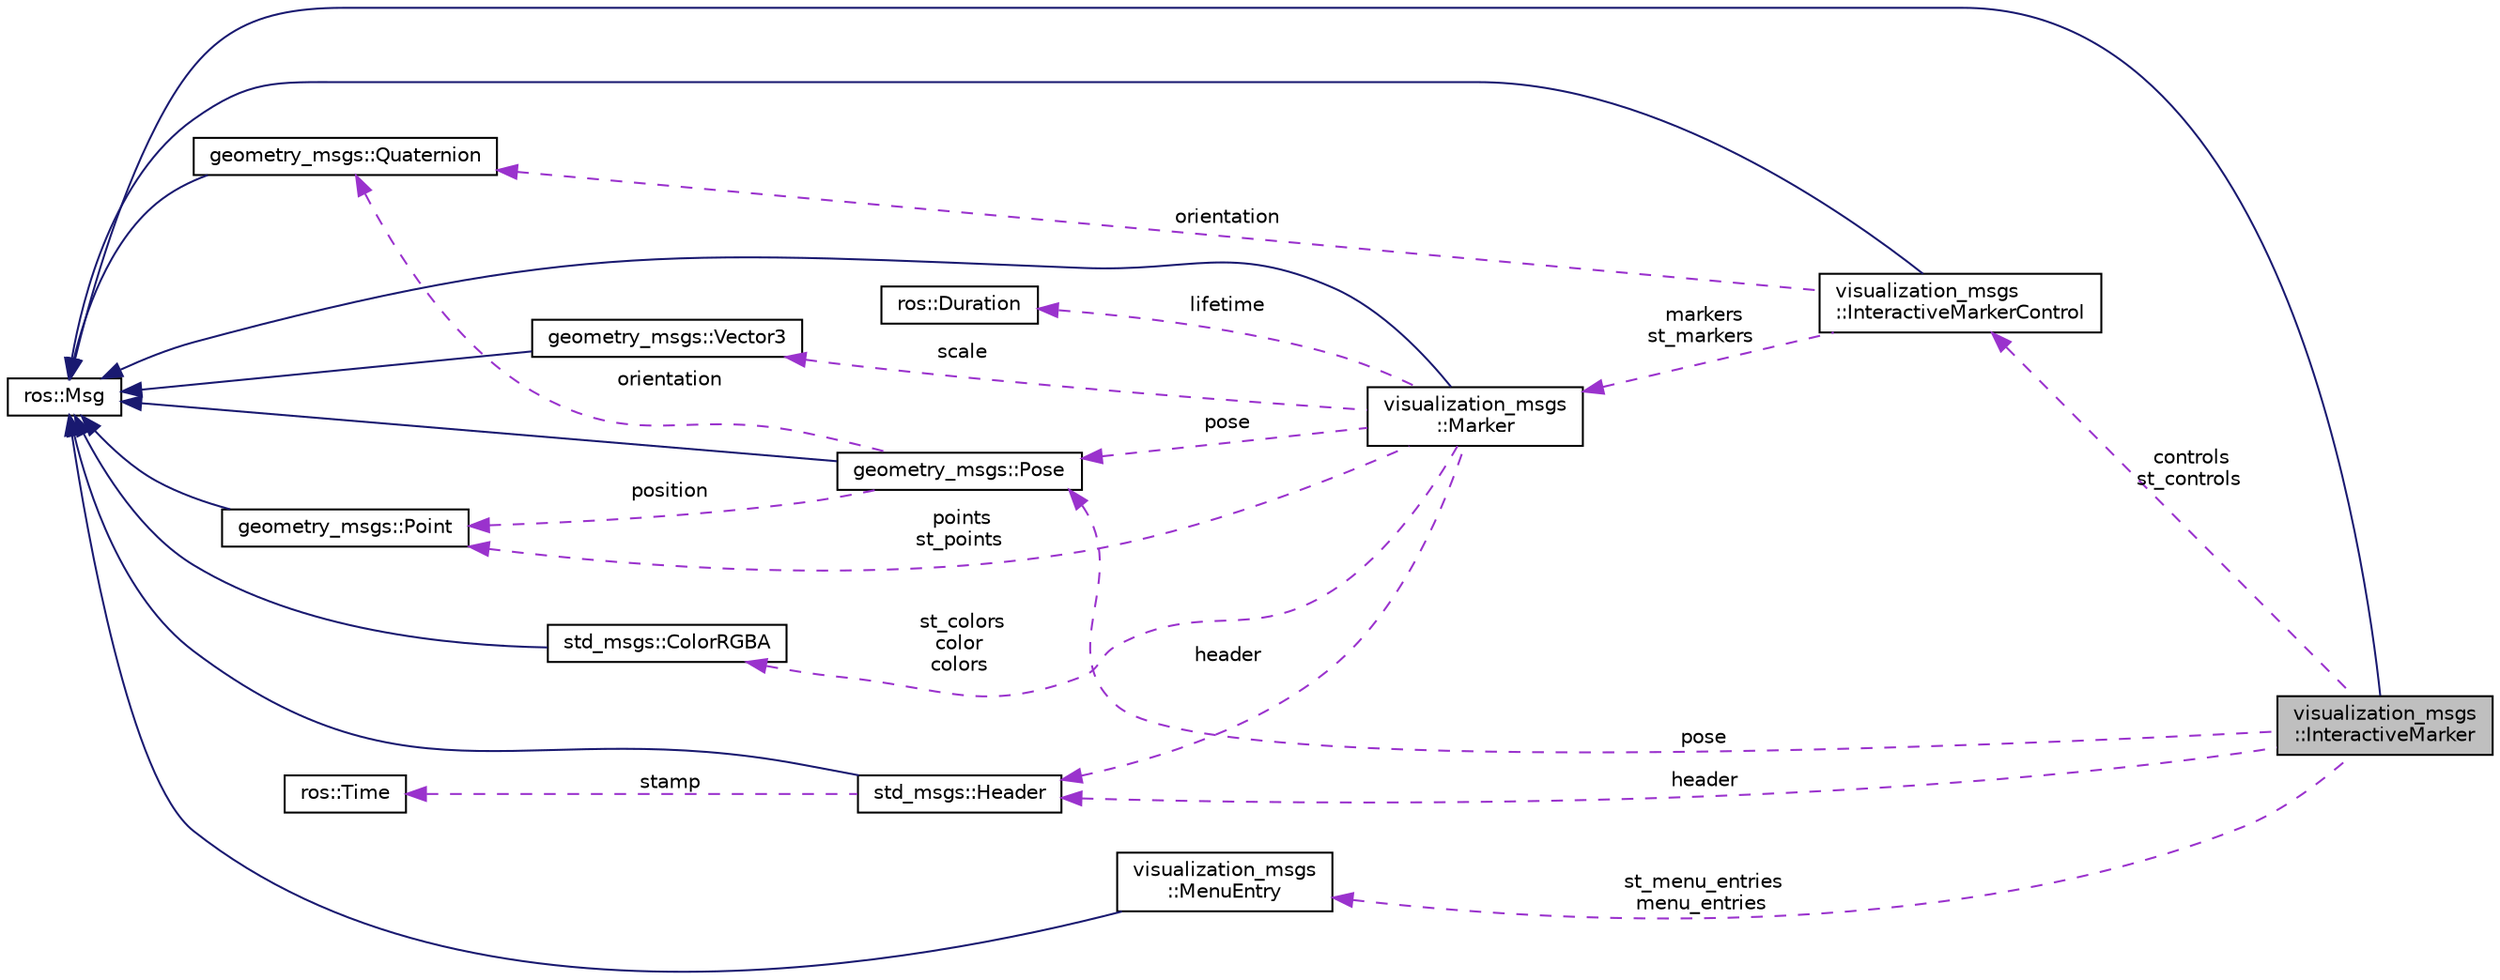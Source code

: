 digraph "visualization_msgs::InteractiveMarker"
{
  edge [fontname="Helvetica",fontsize="10",labelfontname="Helvetica",labelfontsize="10"];
  node [fontname="Helvetica",fontsize="10",shape=record];
  rankdir="LR";
  Node1 [label="visualization_msgs\l::InteractiveMarker",height=0.2,width=0.4,color="black", fillcolor="grey75", style="filled" fontcolor="black"];
  Node2 -> Node1 [dir="back",color="midnightblue",fontsize="10",style="solid",fontname="Helvetica"];
  Node2 [label="ros::Msg",height=0.2,width=0.4,color="black", fillcolor="white", style="filled",URL="$classros_1_1_msg.html"];
  Node3 -> Node1 [dir="back",color="darkorchid3",fontsize="10",style="dashed",label=" controls\nst_controls" ,fontname="Helvetica"];
  Node3 [label="visualization_msgs\l::InteractiveMarkerControl",height=0.2,width=0.4,color="black", fillcolor="white", style="filled",URL="$classvisualization__msgs_1_1_interactive_marker_control.html"];
  Node2 -> Node3 [dir="back",color="midnightblue",fontsize="10",style="solid",fontname="Helvetica"];
  Node4 -> Node3 [dir="back",color="darkorchid3",fontsize="10",style="dashed",label=" orientation" ,fontname="Helvetica"];
  Node4 [label="geometry_msgs::Quaternion",height=0.2,width=0.4,color="black", fillcolor="white", style="filled",URL="$classgeometry__msgs_1_1_quaternion.html"];
  Node2 -> Node4 [dir="back",color="midnightblue",fontsize="10",style="solid",fontname="Helvetica"];
  Node5 -> Node3 [dir="back",color="darkorchid3",fontsize="10",style="dashed",label=" markers\nst_markers" ,fontname="Helvetica"];
  Node5 [label="visualization_msgs\l::Marker",height=0.2,width=0.4,color="black", fillcolor="white", style="filled",URL="$classvisualization__msgs_1_1_marker.html"];
  Node2 -> Node5 [dir="back",color="midnightblue",fontsize="10",style="solid",fontname="Helvetica"];
  Node6 -> Node5 [dir="back",color="darkorchid3",fontsize="10",style="dashed",label=" lifetime" ,fontname="Helvetica"];
  Node6 [label="ros::Duration",height=0.2,width=0.4,color="black", fillcolor="white", style="filled",URL="$classros_1_1_duration.html"];
  Node7 -> Node5 [dir="back",color="darkorchid3",fontsize="10",style="dashed",label=" scale" ,fontname="Helvetica"];
  Node7 [label="geometry_msgs::Vector3",height=0.2,width=0.4,color="black", fillcolor="white", style="filled",URL="$classgeometry__msgs_1_1_vector3.html"];
  Node2 -> Node7 [dir="back",color="midnightblue",fontsize="10",style="solid",fontname="Helvetica"];
  Node8 -> Node5 [dir="back",color="darkorchid3",fontsize="10",style="dashed",label=" pose" ,fontname="Helvetica"];
  Node8 [label="geometry_msgs::Pose",height=0.2,width=0.4,color="black", fillcolor="white", style="filled",URL="$classgeometry__msgs_1_1_pose.html"];
  Node2 -> Node8 [dir="back",color="midnightblue",fontsize="10",style="solid",fontname="Helvetica"];
  Node4 -> Node8 [dir="back",color="darkorchid3",fontsize="10",style="dashed",label=" orientation" ,fontname="Helvetica"];
  Node9 -> Node8 [dir="back",color="darkorchid3",fontsize="10",style="dashed",label=" position" ,fontname="Helvetica"];
  Node9 [label="geometry_msgs::Point",height=0.2,width=0.4,color="black", fillcolor="white", style="filled",URL="$classgeometry__msgs_1_1_point.html"];
  Node2 -> Node9 [dir="back",color="midnightblue",fontsize="10",style="solid",fontname="Helvetica"];
  Node10 -> Node5 [dir="back",color="darkorchid3",fontsize="10",style="dashed",label=" st_colors\ncolor\ncolors" ,fontname="Helvetica"];
  Node10 [label="std_msgs::ColorRGBA",height=0.2,width=0.4,color="black", fillcolor="white", style="filled",URL="$classstd__msgs_1_1_color_r_g_b_a.html"];
  Node2 -> Node10 [dir="back",color="midnightblue",fontsize="10",style="solid",fontname="Helvetica"];
  Node11 -> Node5 [dir="back",color="darkorchid3",fontsize="10",style="dashed",label=" header" ,fontname="Helvetica"];
  Node11 [label="std_msgs::Header",height=0.2,width=0.4,color="black", fillcolor="white", style="filled",URL="$classstd__msgs_1_1_header.html"];
  Node2 -> Node11 [dir="back",color="midnightblue",fontsize="10",style="solid",fontname="Helvetica"];
  Node12 -> Node11 [dir="back",color="darkorchid3",fontsize="10",style="dashed",label=" stamp" ,fontname="Helvetica"];
  Node12 [label="ros::Time",height=0.2,width=0.4,color="black", fillcolor="white", style="filled",URL="$classros_1_1_time.html"];
  Node9 -> Node5 [dir="back",color="darkorchid3",fontsize="10",style="dashed",label=" points\nst_points" ,fontname="Helvetica"];
  Node8 -> Node1 [dir="back",color="darkorchid3",fontsize="10",style="dashed",label=" pose" ,fontname="Helvetica"];
  Node11 -> Node1 [dir="back",color="darkorchid3",fontsize="10",style="dashed",label=" header" ,fontname="Helvetica"];
  Node13 -> Node1 [dir="back",color="darkorchid3",fontsize="10",style="dashed",label=" st_menu_entries\nmenu_entries" ,fontname="Helvetica"];
  Node13 [label="visualization_msgs\l::MenuEntry",height=0.2,width=0.4,color="black", fillcolor="white", style="filled",URL="$classvisualization__msgs_1_1_menu_entry.html"];
  Node2 -> Node13 [dir="back",color="midnightblue",fontsize="10",style="solid",fontname="Helvetica"];
}
